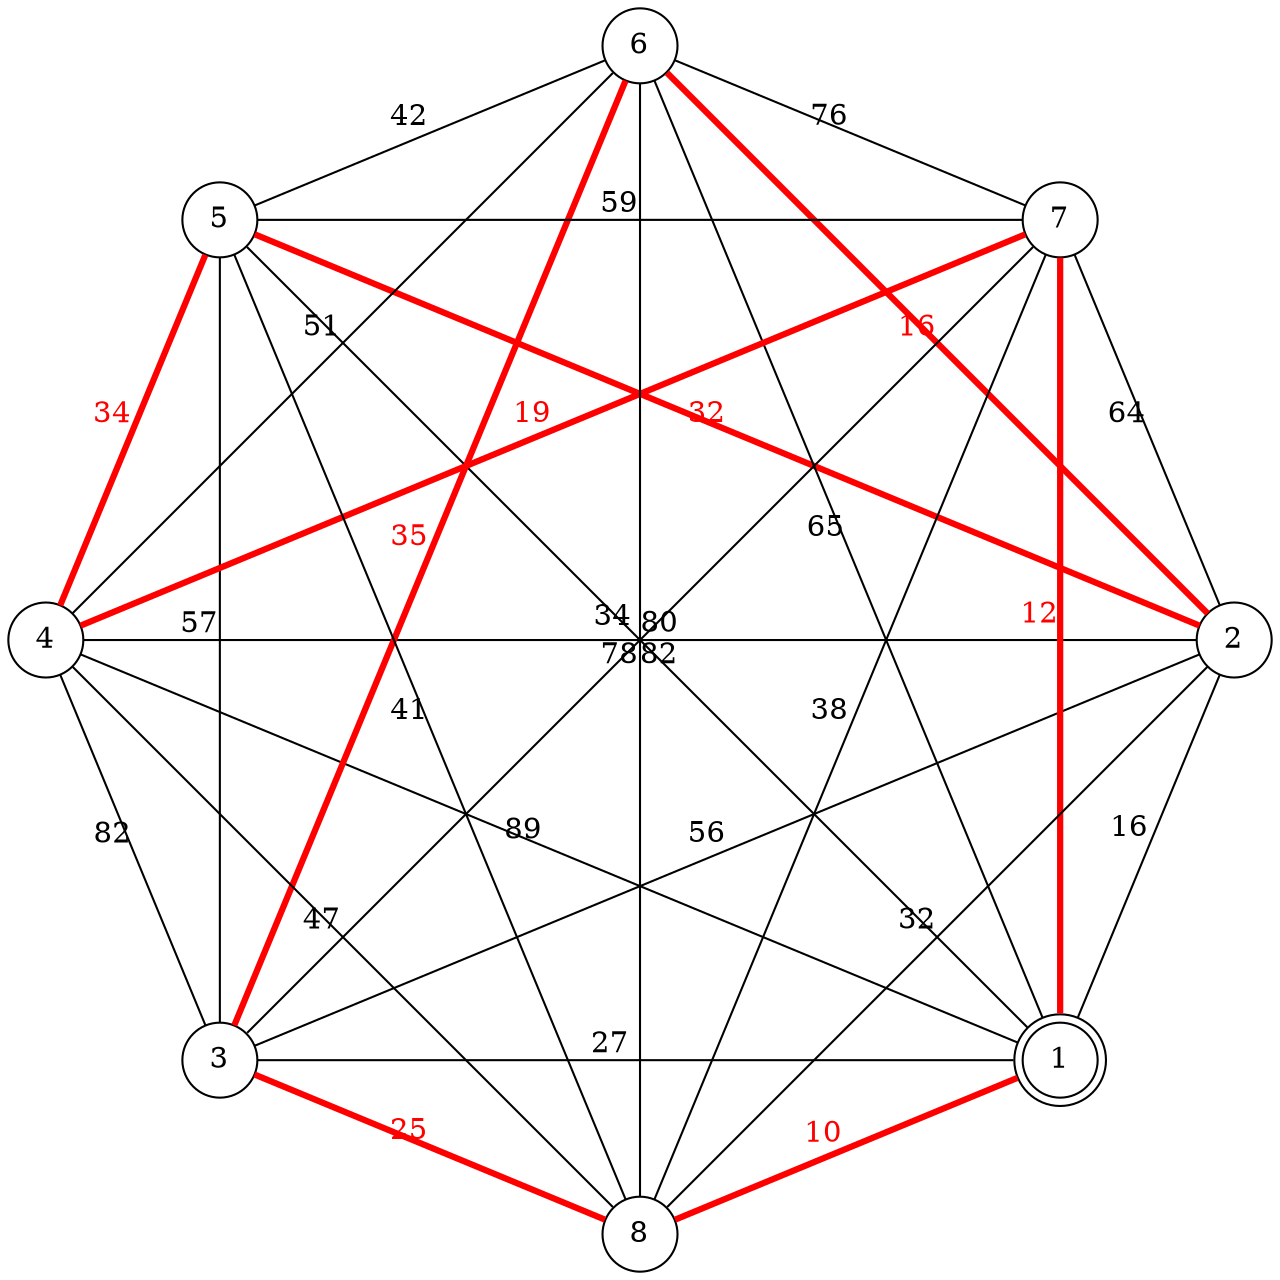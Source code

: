 graph {
	graph [layout=circo, overlap=scale, splines=true, mindist=2.5]
	node [shape=circle]
	1 [peripheries=2]
	2 -- 1 [label=16]
	3 -- 1 [label=27]
	3 -- 2 [label=56]
	4 -- 1 [label=89]
	4 -- 2 [label=78]
	4 -- 3 [label=82]
	5 -- 1 [label=34]
	5 -- 2 [label=32, color=red, penwidth=3.0, fontcolor=red]
	5 -- 3 [label=57]
	5 -- 4 [label=34, color=red, penwidth=3.0, fontcolor=red]
	6 -- 1 [label=65]
	6 -- 2 [label=16, color=red, penwidth=3.0, fontcolor=red]
	6 -- 3 [label=35, color=red, penwidth=3.0, fontcolor=red]
	6 -- 4 [label=51]
	6 -- 5 [label=42]
	7 -- 1 [label=12, color=red, penwidth=3.0, fontcolor=red]
	7 -- 2 [label=64]
	7 -- 3 [label=80]
	7 -- 4 [label=19, color=red, penwidth=3.0, fontcolor=red]
	7 -- 5 [label=59]
	7 -- 6 [label=76]
	8 -- 1 [label=10, color=red, penwidth=3.0, fontcolor=red]
	8 -- 2 [label=32]
	8 -- 3 [label=25, color=red, penwidth=3.0, fontcolor=red]
	8 -- 4 [label=47]
	8 -- 5 [label=41]
	8 -- 6 [label=82]
	8 -- 7 [label=38]
}